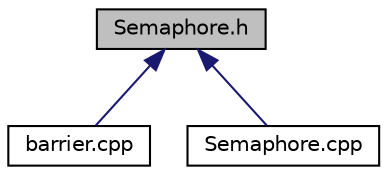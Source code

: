 digraph "Semaphore.h"
{
  edge [fontname="Helvetica",fontsize="10",labelfontname="Helvetica",labelfontsize="10"];
  node [fontname="Helvetica",fontsize="10",shape=record];
  Node3 [label="Semaphore.h",height=0.2,width=0.4,color="black", fillcolor="grey75", style="filled", fontcolor="black"];
  Node3 -> Node4 [dir="back",color="midnightblue",fontsize="10",style="solid",fontname="Helvetica"];
  Node4 [label="barrier.cpp",height=0.2,width=0.4,color="black", fillcolor="white", style="filled",URL="$barrier_8cpp.html"];
  Node3 -> Node5 [dir="back",color="midnightblue",fontsize="10",style="solid",fontname="Helvetica"];
  Node5 [label="Semaphore.cpp",height=0.2,width=0.4,color="black", fillcolor="white", style="filled",URL="$_semaphore_8cpp.html"];
}
